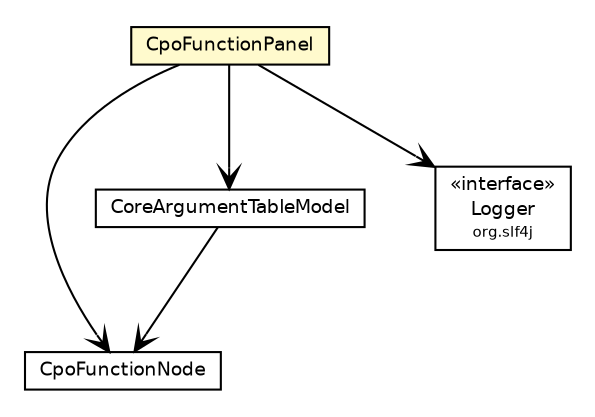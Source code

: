 #!/usr/local/bin/dot
#
# Class diagram 
# Generated by UMLGraph version 5.1 (http://www.umlgraph.org/)
#

digraph G {
	edge [fontname="Helvetica",fontsize=10,labelfontname="Helvetica",labelfontsize=10];
	node [fontname="Helvetica",fontsize=10,shape=plaintext];
	nodesep=0.25;
	ranksep=0.5;
	// org.synchronoss.cpo.util.CpoFunctionPanel
	c2173 [label=<<table title="org.synchronoss.cpo.util.CpoFunctionPanel" border="0" cellborder="1" cellspacing="0" cellpadding="2" port="p" bgcolor="lemonChiffon" href="./CpoFunctionPanel.html">
		<tr><td><table border="0" cellspacing="0" cellpadding="1">
<tr><td align="center" balign="center"> CpoFunctionPanel </td></tr>
		</table></td></tr>
		</table>>, fontname="Helvetica", fontcolor="black", fontsize=9.0];
	// org.synchronoss.cpo.util.CpoFunctionNode
	c2174 [label=<<table title="org.synchronoss.cpo.util.CpoFunctionNode" border="0" cellborder="1" cellspacing="0" cellpadding="2" port="p" href="./CpoFunctionNode.html">
		<tr><td><table border="0" cellspacing="0" cellpadding="1">
<tr><td align="center" balign="center"> CpoFunctionNode </td></tr>
		</table></td></tr>
		</table>>, fontname="Helvetica", fontcolor="black", fontsize=9.0];
	// org.synchronoss.cpo.util.CoreArgumentTableModel
	c2188 [label=<<table title="org.synchronoss.cpo.util.CoreArgumentTableModel" border="0" cellborder="1" cellspacing="0" cellpadding="2" port="p" href="./CoreArgumentTableModel.html">
		<tr><td><table border="0" cellspacing="0" cellpadding="1">
<tr><td align="center" balign="center"> CoreArgumentTableModel </td></tr>
		</table></td></tr>
		</table>>, fontname="Helvetica", fontcolor="black", fontsize=9.0];
	// org.synchronoss.cpo.util.CpoFunctionPanel NAVASSOC org.slf4j.Logger
	c2173:p -> c2224:p [taillabel="", label="", headlabel="", fontname="Helvetica", fontcolor="black", fontsize=10.0, color="black", arrowhead=open];
	// org.synchronoss.cpo.util.CpoFunctionPanel NAVASSOC org.synchronoss.cpo.util.CpoFunctionNode
	c2173:p -> c2174:p [taillabel="", label="", headlabel="", fontname="Helvetica", fontcolor="black", fontsize=10.0, color="black", arrowhead=open];
	// org.synchronoss.cpo.util.CpoFunctionPanel NAVASSOC org.synchronoss.cpo.util.CoreArgumentTableModel
	c2173:p -> c2188:p [taillabel="", label="", headlabel="", fontname="Helvetica", fontcolor="black", fontsize=10.0, color="black", arrowhead=open];
	// org.synchronoss.cpo.util.CoreArgumentTableModel NAVASSOC org.synchronoss.cpo.util.CpoFunctionNode
	c2188:p -> c2174:p [taillabel="", label="", headlabel="", fontname="Helvetica", fontcolor="black", fontsize=10.0, color="black", arrowhead=open];
	// org.slf4j.Logger
	c2224 [label=<<table title="org.slf4j.Logger" border="0" cellborder="1" cellspacing="0" cellpadding="2" port="p" href="http://java.sun.com/j2se/1.4.2/docs/api/org/slf4j/Logger.html">
		<tr><td><table border="0" cellspacing="0" cellpadding="1">
<tr><td align="center" balign="center"> &#171;interface&#187; </td></tr>
<tr><td align="center" balign="center"> Logger </td></tr>
<tr><td align="center" balign="center"><font point-size="7.0"> org.slf4j </font></td></tr>
		</table></td></tr>
		</table>>, fontname="Helvetica", fontcolor="black", fontsize=9.0];
}

